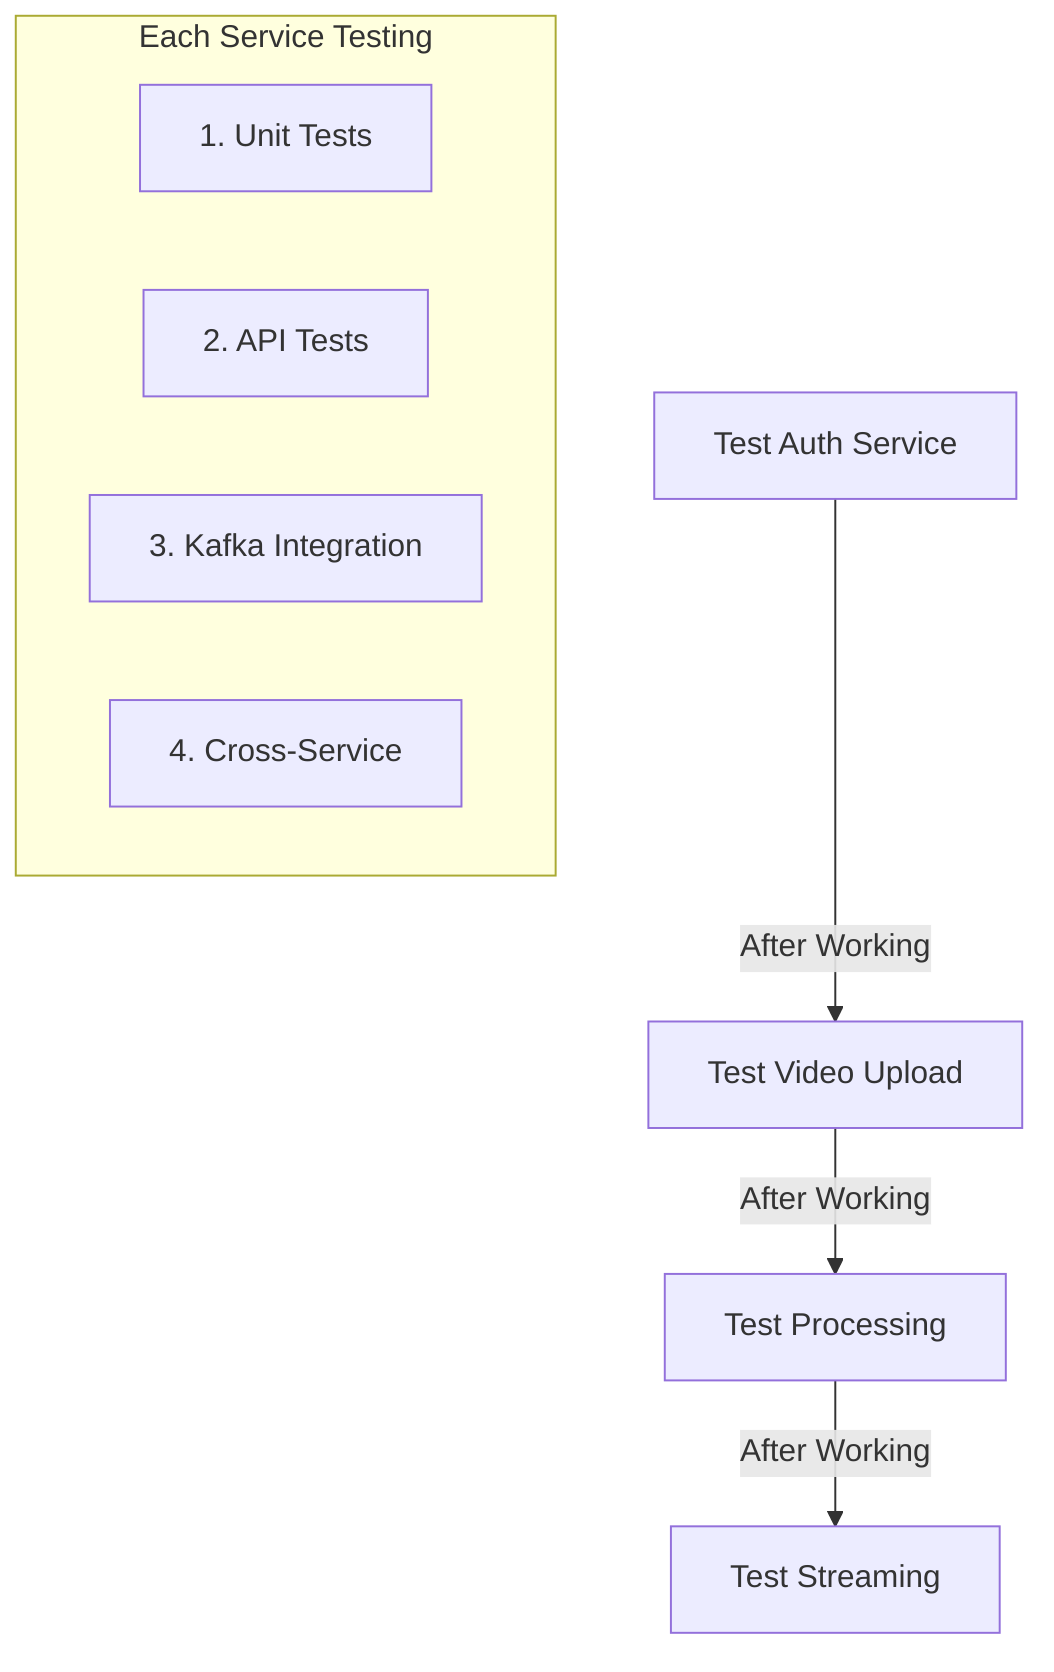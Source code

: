 graph TD
    A[Test Auth Service] -->|After Working| B[Test Video Upload]
    B -->|After Working| C[Test Processing]
    C -->|After Working| D[Test Streaming]
    
    subgraph "Each Service Testing"
        E[1. Unit Tests]
        F[2. API Tests]
        G[3. Kafka Integration]
        H[4. Cross-Service]
    end